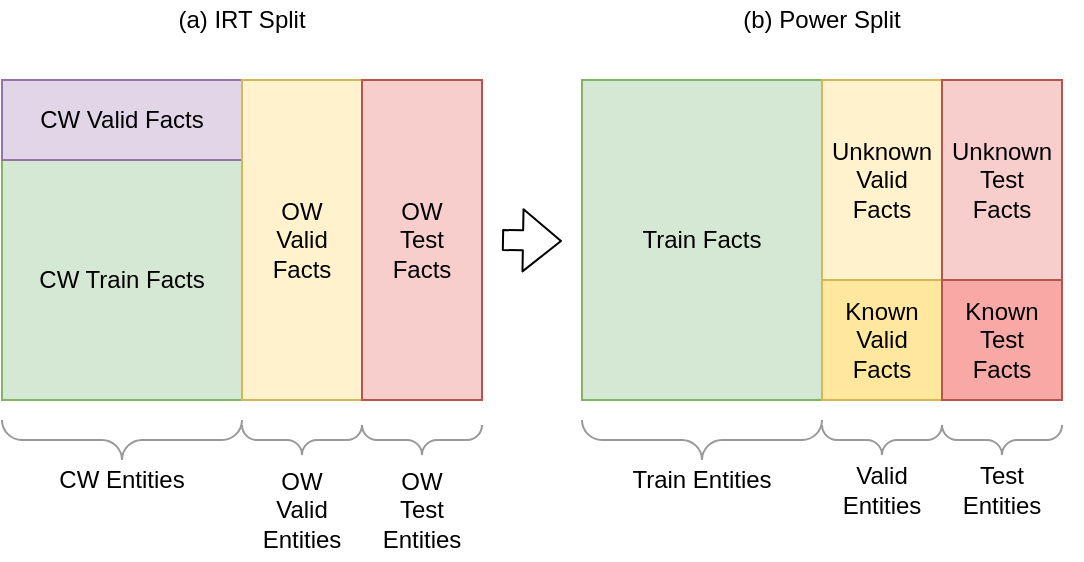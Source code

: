 <mxfile version="14.5.1" type="device"><diagram id="0cxq-o13JCqM5__rvhiF" name="Page-1"><mxGraphModel dx="853" dy="493" grid="1" gridSize="10" guides="1" tooltips="1" connect="1" arrows="1" fold="1" page="1" pageScale="1" pageWidth="850" pageHeight="1100" math="0" shadow="0"><root><mxCell id="0"/><mxCell id="1" parent="0"/><mxCell id="WJlLXGQ1d8UNX4gSKEFn-30" value="CW Train Facts" style="rounded=0;whiteSpace=wrap;html=1;fillColor=#d5e8d4;strokeColor=#82b366;" parent="1" vertex="1"><mxGeometry x="410" y="200" width="120" height="120" as="geometry"/></mxCell><mxCell id="WJlLXGQ1d8UNX4gSKEFn-3" value="" style="shape=flexArrow;endArrow=classic;html=1;" parent="1" edge="1"><mxGeometry width="50" height="50" relative="1" as="geometry"><mxPoint x="660" y="240" as="sourcePoint"/><mxPoint x="690" y="240.5" as="targetPoint"/></mxGeometry></mxCell><mxCell id="WJlLXGQ1d8UNX4gSKEFn-12" value="" style="verticalLabelPosition=bottom;shadow=0;dashed=0;align=center;html=1;verticalAlign=top;strokeWidth=1;shape=mxgraph.mockup.markup.curlyBrace;strokeColor=#999999;rotation=-180;" parent="1" vertex="1"><mxGeometry x="410" y="330" width="120" height="20" as="geometry"/></mxCell><mxCell id="WJlLXGQ1d8UNX4gSKEFn-13" value="CW Entities" style="text;html=1;strokeColor=none;fillColor=none;align=center;verticalAlign=middle;whiteSpace=wrap;rounded=0;" parent="1" vertex="1"><mxGeometry x="430" y="350" width="80" height="20" as="geometry"/></mxCell><mxCell id="WJlLXGQ1d8UNX4gSKEFn-14" value="" style="verticalLabelPosition=bottom;shadow=0;dashed=0;align=center;html=1;verticalAlign=top;strokeWidth=1;shape=mxgraph.mockup.markup.curlyBrace;strokeColor=#999999;rotation=-180;" parent="1" vertex="1"><mxGeometry x="530" y="330" width="60" height="20" as="geometry"/></mxCell><mxCell id="WJlLXGQ1d8UNX4gSKEFn-15" value="OW&lt;br&gt;Valid&lt;br&gt;Entities" style="text;html=1;strokeColor=none;fillColor=none;align=center;verticalAlign=middle;whiteSpace=wrap;rounded=0;" parent="1" vertex="1"><mxGeometry x="520" y="350" width="80" height="50" as="geometry"/></mxCell><mxCell id="WJlLXGQ1d8UNX4gSKEFn-16" value="" style="verticalLabelPosition=bottom;shadow=0;dashed=0;align=center;html=1;verticalAlign=top;strokeWidth=1;shape=mxgraph.mockup.markup.curlyBrace;strokeColor=#999999;rotation=-180;" parent="1" vertex="1"><mxGeometry x="590" y="330" width="60" height="20" as="geometry"/></mxCell><mxCell id="WJlLXGQ1d8UNX4gSKEFn-17" value="OW&lt;br&gt;Test&lt;br&gt;Entities" style="text;html=1;strokeColor=none;fillColor=none;align=center;verticalAlign=middle;whiteSpace=wrap;rounded=0;" parent="1" vertex="1"><mxGeometry x="580" y="350" width="80" height="50" as="geometry"/></mxCell><mxCell id="WJlLXGQ1d8UNX4gSKEFn-29" value="CW Valid Facts" style="rounded=0;whiteSpace=wrap;html=1;fillColor=#e1d5e7;strokeColor=#9673a6;" parent="1" vertex="1"><mxGeometry x="410" y="160" width="120" height="40" as="geometry"/></mxCell><mxCell id="WJlLXGQ1d8UNX4gSKEFn-31" value="OW&lt;br&gt;Valid&lt;br&gt;Facts" style="rounded=0;whiteSpace=wrap;html=1;fillColor=#fff2cc;strokeColor=#d6b656;" parent="1" vertex="1"><mxGeometry x="530" y="160" width="60" height="160" as="geometry"/></mxCell><mxCell id="WJlLXGQ1d8UNX4gSKEFn-32" value="OW&lt;br&gt;Test&lt;br&gt;Facts" style="rounded=0;whiteSpace=wrap;html=1;fillColor=#f8cecc;strokeColor=#b85450;" parent="1" vertex="1"><mxGeometry x="590" y="160" width="60" height="160" as="geometry"/></mxCell><mxCell id="WJlLXGQ1d8UNX4gSKEFn-33" value="Train Facts" style="rounded=0;whiteSpace=wrap;html=1;fillColor=#d5e8d4;strokeColor=#82b366;" parent="1" vertex="1"><mxGeometry x="700" y="160" width="120" height="160" as="geometry"/></mxCell><mxCell id="WJlLXGQ1d8UNX4gSKEFn-34" value="Known&lt;br&gt;Valid&lt;br&gt;Facts" style="rounded=0;whiteSpace=wrap;html=1;strokeColor=#d6b656;fillColor=#FFE89E;" parent="1" vertex="1"><mxGeometry x="820" y="260" width="60" height="60" as="geometry"/></mxCell><mxCell id="WJlLXGQ1d8UNX4gSKEFn-35" value="Unknown&lt;br&gt;Valid&lt;br&gt;Facts" style="rounded=0;whiteSpace=wrap;html=1;fillColor=#fff2cc;strokeColor=#d6b656;" parent="1" vertex="1"><mxGeometry x="820" y="160" width="60" height="100" as="geometry"/></mxCell><mxCell id="WJlLXGQ1d8UNX4gSKEFn-36" value="Known&lt;br&gt;Test&lt;br&gt;Facts" style="rounded=0;whiteSpace=wrap;html=1;strokeColor=#b85450;fillColor=#F8A9A6;" parent="1" vertex="1"><mxGeometry x="880" y="260" width="60" height="60" as="geometry"/></mxCell><mxCell id="WJlLXGQ1d8UNX4gSKEFn-37" value="Unknown&lt;br&gt;Test&lt;br&gt;Facts" style="rounded=0;whiteSpace=wrap;html=1;strokeColor=#b85450;fillColor=#f8cecc;" parent="1" vertex="1"><mxGeometry x="880" y="160" width="60" height="100" as="geometry"/></mxCell><mxCell id="WJlLXGQ1d8UNX4gSKEFn-38" value="" style="verticalLabelPosition=bottom;shadow=0;dashed=0;align=center;html=1;verticalAlign=top;strokeWidth=1;shape=mxgraph.mockup.markup.curlyBrace;strokeColor=#999999;rotation=-180;" parent="1" vertex="1"><mxGeometry x="700" y="330" width="120" height="20" as="geometry"/></mxCell><mxCell id="WJlLXGQ1d8UNX4gSKEFn-39" value="Train Entities" style="text;html=1;strokeColor=none;fillColor=none;align=center;verticalAlign=middle;whiteSpace=wrap;rounded=0;" parent="1" vertex="1"><mxGeometry x="720" y="350" width="80" height="20" as="geometry"/></mxCell><mxCell id="WJlLXGQ1d8UNX4gSKEFn-40" value="" style="verticalLabelPosition=bottom;shadow=0;dashed=0;align=center;html=1;verticalAlign=top;strokeWidth=1;shape=mxgraph.mockup.markup.curlyBrace;strokeColor=#999999;rotation=-180;" parent="1" vertex="1"><mxGeometry x="820" y="330" width="60" height="20" as="geometry"/></mxCell><mxCell id="WJlLXGQ1d8UNX4gSKEFn-41" value="Valid&lt;br&gt;Entities" style="text;html=1;strokeColor=none;fillColor=none;align=center;verticalAlign=middle;whiteSpace=wrap;rounded=0;" parent="1" vertex="1"><mxGeometry x="810" y="350" width="80" height="30" as="geometry"/></mxCell><mxCell id="WJlLXGQ1d8UNX4gSKEFn-42" value="" style="verticalLabelPosition=bottom;shadow=0;dashed=0;align=center;html=1;verticalAlign=top;strokeWidth=1;shape=mxgraph.mockup.markup.curlyBrace;strokeColor=#999999;rotation=-180;" parent="1" vertex="1"><mxGeometry x="880" y="330" width="60" height="20" as="geometry"/></mxCell><mxCell id="WJlLXGQ1d8UNX4gSKEFn-43" value="Test&lt;br&gt;Entities" style="text;html=1;strokeColor=none;fillColor=none;align=center;verticalAlign=middle;whiteSpace=wrap;rounded=0;" parent="1" vertex="1"><mxGeometry x="870" y="350" width="80" height="30" as="geometry"/></mxCell><mxCell id="EJ_cBoIu8k3wL7lJp8jz-2" value="(a) IRT Split" style="text;html=1;strokeColor=none;fillColor=none;align=center;verticalAlign=middle;whiteSpace=wrap;rounded=0;" vertex="1" parent="1"><mxGeometry x="410" y="120" width="240" height="20" as="geometry"/></mxCell><mxCell id="EJ_cBoIu8k3wL7lJp8jz-3" value="(b) Power Split" style="text;html=1;strokeColor=none;fillColor=none;align=center;verticalAlign=middle;whiteSpace=wrap;rounded=0;" vertex="1" parent="1"><mxGeometry x="700" y="120" width="240" height="20" as="geometry"/></mxCell></root></mxGraphModel></diagram></mxfile>